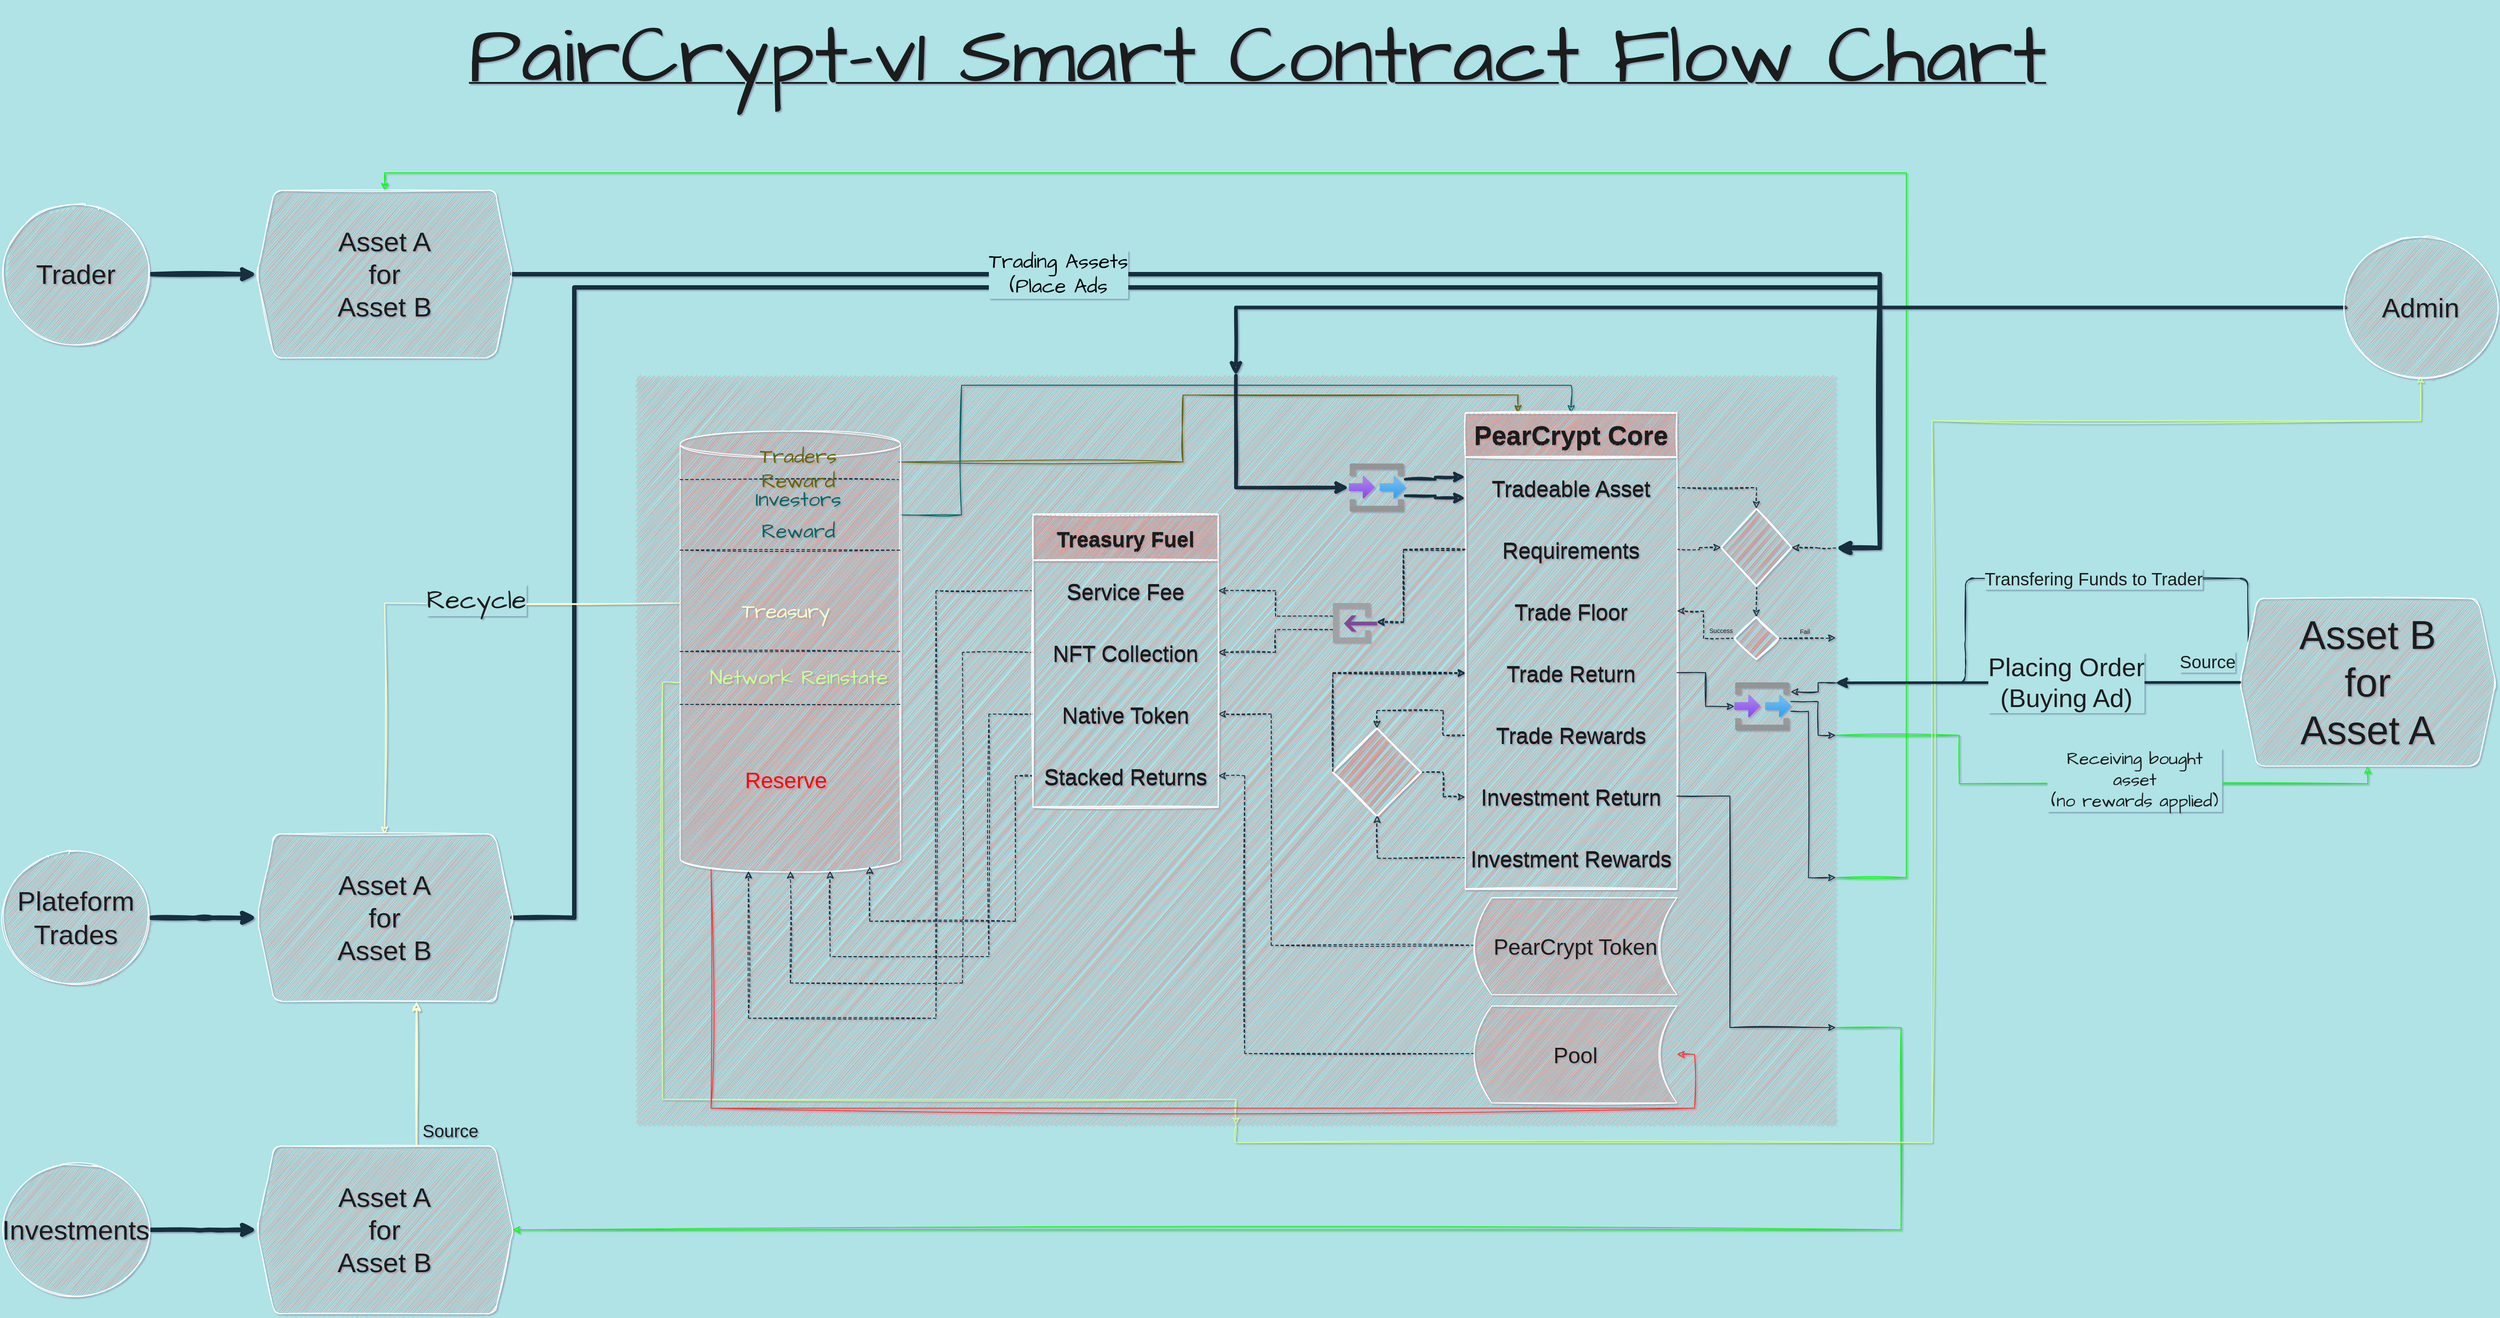 <mxfile version="20.6.0" type="github">
  <diagram id="k7u0d16nxODXAwBA18ap" name="Page-1">
    <mxGraphModel dx="1574" dy="1279" grid="1" gridSize="10" guides="1" tooltips="1" connect="1" arrows="1" fold="1" page="1" pageScale="1" pageWidth="3100" pageHeight="800" background="#B0E3E6" math="0" shadow="1">
      <root>
        <mxCell id="0" />
        <mxCell id="1" parent="0" />
        <mxCell id="Dvytjwll2a7Je-04yW_I-3" value="" style="endArrow=classic;html=1;rounded=1;strokeWidth=1;fontSize=20;exitX=0;exitY=0.25;exitDx=0;exitDy=0;strokeColor=#182E3E;fontColor=#1A1A1A;entryX=1;entryY=0.41;entryDx=0;entryDy=0;entryPerimeter=0;labelBackgroundColor=#B0E3E6;sketch=1;" edge="1" parent="1" source="kZEBZklhy5daoq9FYiR5-37" target="Dvytjwll2a7Je-04yW_I-166">
          <mxGeometry relative="1" as="geometry">
            <mxPoint x="1828" y="549" as="sourcePoint" />
            <mxPoint x="2281" y="889" as="targetPoint" />
            <Array as="points">
              <mxPoint x="2688" y="719" />
              <mxPoint x="2368" y="719" />
              <mxPoint x="2368" y="799" />
              <mxPoint x="2368" y="838" />
            </Array>
          </mxGeometry>
        </mxCell>
        <mxCell id="Dvytjwll2a7Je-04yW_I-4" value="Transfering Funds to Trader" style="edgeLabel;resizable=0;html=1;align=center;verticalAlign=middle;fontSize=20;fontColor=#1A1A1A;rounded=1;labelBackgroundColor=#B0E3E6;sketch=1;" connectable="0" vertex="1" parent="Dvytjwll2a7Je-04yW_I-3">
          <mxGeometry relative="1" as="geometry">
            <mxPoint x="81" as="offset" />
          </mxGeometry>
        </mxCell>
        <mxCell id="Dvytjwll2a7Je-04yW_I-396" style="edgeStyle=orthogonalEdgeStyle;rounded=0;orthogonalLoop=1;jettySize=auto;html=1;exitX=1;exitY=0.48;exitDx=0;exitDy=0;exitPerimeter=0;entryX=0.5;entryY=1;entryDx=0;entryDy=0;strokeColor=#00FF00;fontColor=#1A1A1A;strokeWidth=1;labelBackgroundColor=#B0E3E6;sketch=1;" edge="1" parent="1" source="Dvytjwll2a7Je-04yW_I-166" target="kZEBZklhy5daoq9FYiR5-37">
          <mxGeometry relative="1" as="geometry">
            <Array as="points">
              <mxPoint x="2361" y="897" />
              <mxPoint x="2361" y="952" />
              <mxPoint x="2824" y="952" />
            </Array>
          </mxGeometry>
        </mxCell>
        <mxCell id="Dvytjwll2a7Je-04yW_I-398" style="edgeStyle=orthogonalEdgeStyle;rounded=0;orthogonalLoop=1;jettySize=auto;html=1;exitX=1;exitY=0.87;exitDx=0;exitDy=0;exitPerimeter=0;entryX=1;entryY=0.5;entryDx=0;entryDy=0;strokeColor=#00FF00;fontColor=#1A1A1A;strokeWidth=1;labelBackgroundColor=#B0E3E6;sketch=1;" edge="1" parent="1" source="Dvytjwll2a7Je-04yW_I-166" target="Dvytjwll2a7Je-04yW_I-48">
          <mxGeometry relative="1" as="geometry">
            <Array as="points">
              <mxPoint x="2295" y="1229" />
              <mxPoint x="2295" y="1458" />
            </Array>
          </mxGeometry>
        </mxCell>
        <mxCell id="Dvytjwll2a7Je-04yW_I-400" style="edgeStyle=orthogonalEdgeStyle;rounded=0;orthogonalLoop=1;jettySize=auto;html=1;exitX=1;exitY=0.67;exitDx=0;exitDy=0;exitPerimeter=0;entryX=0.5;entryY=0;entryDx=0;entryDy=0;strokeColor=#00FF00;fontColor=#1A1A1A;strokeWidth=1;labelBackgroundColor=#B0E3E6;sketch=1;" edge="1" parent="1" source="Dvytjwll2a7Je-04yW_I-166" target="kZEBZklhy5daoq9FYiR5-35">
          <mxGeometry relative="1" as="geometry">
            <Array as="points">
              <mxPoint x="2301" y="1058" />
              <mxPoint x="2301" y="259" />
              <mxPoint x="576" y="259" />
            </Array>
          </mxGeometry>
        </mxCell>
        <mxCell id="Dvytjwll2a7Je-04yW_I-410" style="edgeStyle=orthogonalEdgeStyle;rounded=0;hachureGap=4;jiggle=2;orthogonalLoop=1;jettySize=auto;html=1;exitX=0.5;exitY=1;exitDx=0;exitDy=0;exitPerimeter=0;entryX=0.5;entryY=1;entryDx=0;entryDy=0;strokeColor=#CCFF99;fontFamily=Architects Daughter;fontSource=https%3A%2F%2Ffonts.googleapis.com%2Fcss%3Ffamily%3DArchitects%2BDaughter;fontSize=16;fontColor=#1A1A1A;sketch=1;" edge="1" parent="1" source="Dvytjwll2a7Je-04yW_I-166" target="Dvytjwll2a7Je-04yW_I-146">
          <mxGeometry relative="1" as="geometry">
            <Array as="points">
              <mxPoint x="1541" y="1359" />
              <mxPoint x="2330" y="1359" />
              <mxPoint x="2330" y="540" />
              <mxPoint x="2884" y="540" />
            </Array>
          </mxGeometry>
        </mxCell>
        <mxCell id="Dvytjwll2a7Je-04yW_I-166" value="" style="shape=process;whiteSpace=wrap;html=1;backgroundOutline=1;fillColor=#F08E81;points=[[0,0,0,0,0],[0,0.25,0,0,0],[0,0.5,0,0,0],[0,0.75,0,0,0],[0,1,0,0,0],[0.25,0,0,0,0],[0.25,1,0,0,0],[0.5,0,0,0,0],[0.5,1,0,0,0],[0.75,0,0,0,0],[0.75,1,0,0,0],[1,0,0,0,0],[1,0.08,0,0,0],[1,0.17,0,0,0],[1,0.25,0,0,0],[1,0.33,0,0,0],[1,0.41,0,0,0],[1,0.48,0,0,0],[1,0.5,0,0,0],[1,0.54,0,0,0],[1,0.6,0,0,0],[1,0.67,0,0,0],[1,0.73,0,0,0],[1,0.83,0,0,0],[1,0.87,0,0,0],[1,1,0,0,0]];strokeColor=none;fontColor=#1A1A1A;sketch=1;" vertex="1" parent="1">
          <mxGeometry x="861" y="489" width="1360" height="850" as="geometry" />
        </mxCell>
        <mxCell id="Dvytjwll2a7Je-04yW_I-377" style="edgeStyle=orthogonalEdgeStyle;rounded=0;orthogonalLoop=1;jettySize=auto;html=1;exitX=1;exitY=0.5;exitDx=0;exitDy=0;entryX=1;entryY=0.23;entryDx=0;entryDy=0;entryPerimeter=0;fontSize=18;fontColor=#1A1A1A;strokeWidth=5;strokeColor=#182E3E;labelBackgroundColor=#B0E3E6;sketch=1;" edge="1" parent="1" source="kZEBZklhy5daoq9FYiR5-35" target="Dvytjwll2a7Je-04yW_I-166">
          <mxGeometry relative="1" as="geometry">
            <Array as="points">
              <mxPoint x="2271" y="374" />
              <mxPoint x="2271" y="685" />
            </Array>
          </mxGeometry>
        </mxCell>
        <mxCell id="kZEBZklhy5daoq9FYiR5-35" value="&lt;font style=&quot;font-size: 31px;&quot;&gt;Asset A&lt;br&gt;for&lt;br&gt;Asset B&lt;br&gt;&lt;/font&gt;" style="shape=hexagon;perimeter=hexagonPerimeter2;whiteSpace=wrap;html=1;fixedSize=1;fillColor=#F08E81;strokeColor=#FFFFFF;gradientDirection=south;fontColor=#1A1A1A;rounded=1;sketch=1;" parent="1" vertex="1">
          <mxGeometry x="431" y="279" width="290" height="190" as="geometry" />
        </mxCell>
        <mxCell id="kZEBZklhy5daoq9FYiR5-37" value="&lt;font style=&quot;font-size: 45px;&quot;&gt;Asset B&lt;br&gt;for&lt;br&gt;Asset A&lt;/font&gt;" style="shape=hexagon;perimeter=hexagonPerimeter2;whiteSpace=wrap;html=1;fixedSize=1;fillColor=#F08E81;strokeColor=#FFFFFF;gradientDirection=north;fontColor=#1A1A1A;rounded=1;sketch=1;" parent="1" vertex="1">
          <mxGeometry x="2679" y="742" width="290" height="190" as="geometry" />
        </mxCell>
        <mxCell id="kZEBZklhy5daoq9FYiR5-43" value="" style="endArrow=classic;html=1;rounded=1;fontSize=29;entryX=1;entryY=0.41;entryDx=0;entryDy=0;exitX=0;exitY=0.5;exitDx=0;exitDy=0;strokeWidth=3;strokeColor=#182E3E;fontColor=#1A1A1A;entryPerimeter=0;labelBackgroundColor=#B0E3E6;sketch=1;" parent="1" source="kZEBZklhy5daoq9FYiR5-37" target="Dvytjwll2a7Je-04yW_I-166" edge="1">
          <mxGeometry relative="1" as="geometry">
            <mxPoint x="2468" y="1049" as="sourcePoint" />
            <mxPoint x="2251" y="853" as="targetPoint" />
          </mxGeometry>
        </mxCell>
        <mxCell id="kZEBZklhy5daoq9FYiR5-44" value="Placing Order&lt;br&gt;(Buying Ad)" style="edgeLabel;resizable=0;html=1;align=center;verticalAlign=middle;fontSize=29;fontColor=#1A1A1A;rounded=1;labelBackgroundColor=#B0E3E6;sketch=1;" parent="kZEBZklhy5daoq9FYiR5-43" connectable="0" vertex="1">
          <mxGeometry relative="1" as="geometry">
            <mxPoint x="32" as="offset" />
          </mxGeometry>
        </mxCell>
        <mxCell id="kZEBZklhy5daoq9FYiR5-45" value="Source" style="edgeLabel;resizable=0;html=1;align=left;verticalAlign=bottom;fontSize=20;fontColor=#1A1A1A;rounded=1;labelBackgroundColor=#B0E3E6;sketch=1;" parent="kZEBZklhy5daoq9FYiR5-43" connectable="0" vertex="1">
          <mxGeometry x="-1" relative="1" as="geometry">
            <mxPoint x="-70" y="-10" as="offset" />
          </mxGeometry>
        </mxCell>
        <mxCell id="Dvytjwll2a7Je-04yW_I-26" style="edgeStyle=orthogonalEdgeStyle;rounded=1;orthogonalLoop=1;jettySize=auto;html=1;exitX=1;exitY=0.5;exitDx=0;exitDy=0;entryX=0;entryY=0.5;entryDx=0;entryDy=0;strokeColor=#182E3E;strokeWidth=5;fontSize=31;fontColor=#1A1A1A;labelBackgroundColor=#B0E3E6;sketch=1;" edge="1" parent="1" source="Dvytjwll2a7Je-04yW_I-25" target="kZEBZklhy5daoq9FYiR5-35">
          <mxGeometry relative="1" as="geometry" />
        </mxCell>
        <mxCell id="Dvytjwll2a7Je-04yW_I-25" value="Trader" style="ellipse;whiteSpace=wrap;html=1;fontSize=31;fillColor=#F08E81;gradientDirection=radial;strokeColor=#FFFFFF;fontColor=#1A1A1A;rounded=1;sketch=1;" vertex="1" parent="1">
          <mxGeometry x="141" y="296.75" width="170" height="154.5" as="geometry" />
        </mxCell>
        <mxCell id="Dvytjwll2a7Je-04yW_I-380" style="edgeStyle=orthogonalEdgeStyle;rounded=0;orthogonalLoop=1;jettySize=auto;html=1;exitX=1;exitY=0.5;exitDx=0;exitDy=0;entryX=1;entryY=0.23;entryDx=0;entryDy=0;entryPerimeter=0;strokeColor=#182E3E;strokeWidth=5;fontSize=18;fontColor=#1A1A1A;labelBackgroundColor=#B0E3E6;sketch=1;" edge="1" parent="1" source="Dvytjwll2a7Je-04yW_I-27" target="Dvytjwll2a7Je-04yW_I-166">
          <mxGeometry relative="1" as="geometry">
            <Array as="points">
              <mxPoint x="791" y="1104" />
              <mxPoint x="791" y="389" />
              <mxPoint x="2271" y="389" />
              <mxPoint x="2271" y="685" />
            </Array>
          </mxGeometry>
        </mxCell>
        <mxCell id="Dvytjwll2a7Je-04yW_I-27" value="&lt;font style=&quot;font-size: 31px;&quot;&gt;Asset A&lt;br&gt;for&lt;br&gt;Asset B&lt;br&gt;&lt;/font&gt;" style="shape=hexagon;perimeter=hexagonPerimeter2;whiteSpace=wrap;html=1;fixedSize=1;fillColor=#F08E81;strokeColor=#FFFFFF;gradientDirection=south;fontColor=#1A1A1A;rounded=1;sketch=1;" vertex="1" parent="1">
          <mxGeometry x="431" y="1009" width="290" height="190" as="geometry" />
        </mxCell>
        <mxCell id="Dvytjwll2a7Je-04yW_I-32" style="edgeStyle=orthogonalEdgeStyle;rounded=1;orthogonalLoop=1;jettySize=auto;html=1;strokeColor=#182E3E;strokeWidth=5;fontSize=31;fontColor=#1A1A1A;exitX=1;exitY=0.5;exitDx=0;exitDy=0;labelBackgroundColor=#B0E3E6;sketch=1;" edge="1" parent="1" source="Dvytjwll2a7Je-04yW_I-33">
          <mxGeometry relative="1" as="geometry">
            <mxPoint x="311.0" y="1104" as="sourcePoint" />
            <mxPoint x="431" y="1104" as="targetPoint" />
          </mxGeometry>
        </mxCell>
        <mxCell id="Dvytjwll2a7Je-04yW_I-33" value="Plateform Trades" style="ellipse;whiteSpace=wrap;html=1;fontSize=31;fillColor=#F08E81;gradientDirection=radial;strokeColor=#FFFFFF;fontColor=#1A1A1A;rounded=1;sketch=1;" vertex="1" parent="1">
          <mxGeometry x="141" y="1026.75" width="170" height="154.5" as="geometry" />
        </mxCell>
        <mxCell id="Dvytjwll2a7Je-04yW_I-56" style="edgeStyle=orthogonalEdgeStyle;rounded=0;orthogonalLoop=1;jettySize=auto;html=1;exitX=0.625;exitY=0;exitDx=0;exitDy=0;entryX=0.625;entryY=1;entryDx=0;entryDy=0;strokeColor=#FFFFCC;fontColor=#1A1A1A;strokeWidth=2;labelBackgroundColor=#B0E3E6;sketch=1;" edge="1" parent="1" source="Dvytjwll2a7Je-04yW_I-48" target="Dvytjwll2a7Je-04yW_I-27">
          <mxGeometry relative="1" as="geometry" />
        </mxCell>
        <mxCell id="Dvytjwll2a7Je-04yW_I-48" value="&lt;font style=&quot;font-size: 31px;&quot;&gt;Asset A&lt;br&gt;for&lt;br&gt;Asset B&lt;br&gt;&lt;/font&gt;" style="shape=hexagon;perimeter=hexagonPerimeter2;whiteSpace=wrap;html=1;fixedSize=1;fillColor=#F08E81;strokeColor=#FFFFFF;gradientDirection=south;fontColor=#1A1A1A;rounded=1;sketch=1;" vertex="1" parent="1">
          <mxGeometry x="431" y="1363" width="290" height="190" as="geometry" />
        </mxCell>
        <mxCell id="Dvytjwll2a7Je-04yW_I-49" style="edgeStyle=orthogonalEdgeStyle;rounded=1;orthogonalLoop=1;jettySize=auto;html=1;strokeColor=#182E3E;strokeWidth=5;fontSize=31;fontColor=#1A1A1A;exitX=1;exitY=0.5;exitDx=0;exitDy=0;labelBackgroundColor=#B0E3E6;sketch=1;" edge="1" parent="1" source="Dvytjwll2a7Je-04yW_I-50">
          <mxGeometry relative="1" as="geometry">
            <mxPoint x="311.0" y="1458" as="sourcePoint" />
            <mxPoint x="431.0" y="1458" as="targetPoint" />
          </mxGeometry>
        </mxCell>
        <mxCell id="Dvytjwll2a7Je-04yW_I-50" value="Investments" style="ellipse;whiteSpace=wrap;html=1;fontSize=31;fillColor=#F08E81;gradientDirection=radial;strokeColor=#FFFFFF;fontColor=#1A1A1A;rounded=1;sketch=1;" vertex="1" parent="1">
          <mxGeometry x="141" y="1380.75" width="170" height="154.5" as="geometry" />
        </mxCell>
        <mxCell id="Dvytjwll2a7Je-04yW_I-51" value="Source" style="edgeLabel;resizable=0;html=1;align=left;verticalAlign=bottom;labelBackgroundColor=none;fontSize=20;fontColor=#1A1A1A;fillColor=#F08E81;gradientDirection=radial;rounded=1;sketch=1;" connectable="0" vertex="1" parent="1">
          <mxGeometry x="617.25" y="1359" as="geometry" />
        </mxCell>
        <mxCell id="Dvytjwll2a7Je-04yW_I-140" value="&lt;font style=&quot;font-size: 93px;&quot;&gt;PairCrypt-v1 Smart Contract Flow Chart&lt;/font&gt;" style="text;html=1;align=center;verticalAlign=middle;resizable=0;points=[];autosize=1;strokeColor=none;fillColor=none;fontSize=20;fontFamily=Architects Daughter;hachureGap=4;jiggle=2;fontSource=https%3A%2F%2Ffonts.googleapis.com%2Fcss%3Ffamily%3DArchitects%2BDaughter;fontStyle=4;fontColor=#1A1A1A;sketch=1;" vertex="1" parent="1">
          <mxGeometry x="795" y="63" width="1540" height="130" as="geometry" />
        </mxCell>
        <mxCell id="Dvytjwll2a7Je-04yW_I-148" style="edgeStyle=orthogonalEdgeStyle;rounded=0;orthogonalLoop=1;jettySize=auto;html=1;exitX=0;exitY=0.5;exitDx=0;exitDy=0;strokeColor=#182E3E;strokeWidth=4;fontColor=#1A1A1A;entryX=0.5;entryY=0;entryDx=0;entryDy=0;entryPerimeter=0;labelBackgroundColor=#B0E3E6;sketch=1;" edge="1" parent="1" source="Dvytjwll2a7Je-04yW_I-146" target="Dvytjwll2a7Je-04yW_I-166">
          <mxGeometry relative="1" as="geometry">
            <mxPoint x="2641" y="411.75" as="targetPoint" />
          </mxGeometry>
        </mxCell>
        <mxCell id="Dvytjwll2a7Je-04yW_I-146" value="Admin" style="ellipse;whiteSpace=wrap;html=1;fontSize=31;fillColor=#F08E81;gradientDirection=radial;strokeColor=#FFFFFF;fontColor=#1A1A1A;rounded=1;sketch=1;" vertex="1" parent="1">
          <mxGeometry x="2799" y="334.5" width="170" height="154.5" as="geometry" />
        </mxCell>
        <mxCell id="Dvytjwll2a7Je-04yW_I-177" value="PearCrypt Core" style="swimlane;fontStyle=1;childLayout=stackLayout;horizontal=1;startSize=50;horizontalStack=0;resizeParent=1;resizeParentMax=0;resizeLast=0;collapsible=1;marginBottom=0;whiteSpace=wrap;html=1;fontSize=30;fillColor=#F08E81;strokeColor=#FFFFFF;fontColor=#1A1A1A;sketch=1;" vertex="1" parent="1">
          <mxGeometry x="1801.0" y="532" width="240" height="540" as="geometry" />
        </mxCell>
        <mxCell id="Dvytjwll2a7Je-04yW_I-178" value="Tradeable Asset" style="text;strokeColor=none;fillColor=none;align=center;verticalAlign=middle;spacingLeft=4;spacingRight=4;overflow=hidden;points=[[0,0.5],[1,0.5]];portConstraint=eastwest;rotatable=0;whiteSpace=wrap;html=1;fontSize=25;fontColor=#1A1A1A;sketch=1;" vertex="1" parent="Dvytjwll2a7Je-04yW_I-177">
          <mxGeometry y="50" width="240" height="70" as="geometry" />
        </mxCell>
        <mxCell id="Dvytjwll2a7Je-04yW_I-182" value="Requirements" style="text;strokeColor=none;fillColor=none;align=center;verticalAlign=middle;spacingLeft=4;spacingRight=4;overflow=hidden;points=[[0,0.5],[1,0.5]];portConstraint=eastwest;rotatable=0;whiteSpace=wrap;html=1;fontSize=25;fontColor=#1A1A1A;sketch=1;" vertex="1" parent="Dvytjwll2a7Je-04yW_I-177">
          <mxGeometry y="120" width="240" height="70" as="geometry" />
        </mxCell>
        <mxCell id="Dvytjwll2a7Je-04yW_I-184" value="Trade Floor" style="text;strokeColor=none;fillColor=none;align=center;verticalAlign=middle;spacingLeft=4;spacingRight=4;overflow=hidden;points=[[0,0.5],[1,0.5]];portConstraint=eastwest;rotatable=0;whiteSpace=wrap;html=1;fontSize=25;fontColor=#1A1A1A;sketch=1;" vertex="1" parent="Dvytjwll2a7Je-04yW_I-177">
          <mxGeometry y="190" width="240" height="70" as="geometry" />
        </mxCell>
        <mxCell id="Dvytjwll2a7Je-04yW_I-185" value="Trade Return" style="text;strokeColor=none;fillColor=none;align=center;verticalAlign=middle;spacingLeft=4;spacingRight=4;overflow=hidden;points=[[0,0.5],[1,0.5]];portConstraint=eastwest;rotatable=0;whiteSpace=wrap;html=1;fontSize=25;fontColor=#1A1A1A;sketch=1;" vertex="1" parent="Dvytjwll2a7Je-04yW_I-177">
          <mxGeometry y="260" width="240" height="70" as="geometry" />
        </mxCell>
        <mxCell id="Dvytjwll2a7Je-04yW_I-186" value="Trade Rewards" style="text;strokeColor=none;fillColor=none;align=center;verticalAlign=middle;spacingLeft=4;spacingRight=4;overflow=hidden;points=[[0,0.5],[1,0.5]];portConstraint=eastwest;rotatable=0;whiteSpace=wrap;html=1;fontSize=25;fontColor=#1A1A1A;sketch=1;" vertex="1" parent="Dvytjwll2a7Je-04yW_I-177">
          <mxGeometry y="330" width="240" height="70" as="geometry" />
        </mxCell>
        <mxCell id="Dvytjwll2a7Je-04yW_I-187" value="Investment Return" style="text;strokeColor=none;fillColor=none;align=center;verticalAlign=middle;spacingLeft=4;spacingRight=4;overflow=hidden;points=[[0,0.5],[1,0.5]];portConstraint=eastwest;rotatable=0;whiteSpace=wrap;html=1;fontSize=25;fontColor=#1A1A1A;sketch=1;" vertex="1" parent="Dvytjwll2a7Je-04yW_I-177">
          <mxGeometry y="400" width="240" height="70" as="geometry" />
        </mxCell>
        <mxCell id="Dvytjwll2a7Je-04yW_I-188" value="Investment Rewards" style="text;strokeColor=none;fillColor=none;align=center;verticalAlign=middle;spacingLeft=4;spacingRight=4;overflow=hidden;points=[[0,0.5],[1,0.5]];portConstraint=eastwest;rotatable=0;whiteSpace=wrap;html=1;fontSize=25;fontColor=#1A1A1A;sketch=1;" vertex="1" parent="Dvytjwll2a7Je-04yW_I-177">
          <mxGeometry y="470" width="240" height="70" as="geometry" />
        </mxCell>
        <mxCell id="Dvytjwll2a7Je-04yW_I-409" style="edgeStyle=orthogonalEdgeStyle;rounded=0;hachureGap=4;jiggle=2;orthogonalLoop=1;jettySize=auto;html=1;exitX=0;exitY=0.57;exitDx=0;exitDy=0;exitPerimeter=0;entryX=0.5;entryY=1;entryDx=0;entryDy=0;entryPerimeter=0;strokeColor=#CCFF99;fontFamily=Architects Daughter;fontSource=https%3A%2F%2Ffonts.googleapis.com%2Fcss%3Ffamily%3DArchitects%2BDaughter;fontSize=16;fontColor=#1A1A1A;sketch=1;" edge="1" parent="1" source="Dvytjwll2a7Je-04yW_I-78" target="Dvytjwll2a7Je-04yW_I-166">
          <mxGeometry relative="1" as="geometry">
            <Array as="points">
              <mxPoint x="891" y="837" />
              <mxPoint x="891" y="1310" />
              <mxPoint x="1541" y="1310" />
            </Array>
          </mxGeometry>
        </mxCell>
        <mxCell id="Dvytjwll2a7Je-04yW_I-411" style="edgeStyle=orthogonalEdgeStyle;rounded=0;hachureGap=4;jiggle=2;orthogonalLoop=1;jettySize=auto;html=1;exitX=0;exitY=0.39;exitDx=0;exitDy=0;exitPerimeter=0;entryX=0.5;entryY=0;entryDx=0;entryDy=0;strokeColor=#FFFFCC;strokeWidth=1;fontFamily=Architects Daughter;fontSource=https%3A%2F%2Ffonts.googleapis.com%2Fcss%3Ffamily%3DArchitects%2BDaughter;fontSize=16;fontColor=#1A1A1A;sketch=1;" edge="1" parent="1" source="Dvytjwll2a7Je-04yW_I-78" target="Dvytjwll2a7Je-04yW_I-27">
          <mxGeometry relative="1" as="geometry" />
        </mxCell>
        <mxCell id="Dvytjwll2a7Je-04yW_I-425" style="edgeStyle=orthogonalEdgeStyle;rounded=0;hachureGap=4;jiggle=2;orthogonalLoop=1;jettySize=auto;html=1;exitX=0.99;exitY=0.07;exitDx=0;exitDy=0;exitPerimeter=0;entryX=0.25;entryY=0;entryDx=0;entryDy=0;strokeColor=#666600;fontFamily=Architects Daughter;fontSource=https%3A%2F%2Ffonts.googleapis.com%2Fcss%3Ffamily%3DArchitects%2BDaughter;fontSize=16;fontColor=#1A1A1A;sketch=1;" edge="1" parent="1" source="Dvytjwll2a7Je-04yW_I-78" target="Dvytjwll2a7Je-04yW_I-355">
          <mxGeometry relative="1" as="geometry" />
        </mxCell>
        <mxCell id="Dvytjwll2a7Je-04yW_I-426" style="edgeStyle=orthogonalEdgeStyle;rounded=0;hachureGap=4;jiggle=2;orthogonalLoop=1;jettySize=auto;html=1;exitX=1;exitY=0.19;exitDx=0;exitDy=0;exitPerimeter=0;entryX=0.5;entryY=0;entryDx=0;entryDy=0;strokeColor=#006666;fontFamily=Architects Daughter;fontSource=https%3A%2F%2Ffonts.googleapis.com%2Fcss%3Ffamily%3DArchitects%2BDaughter;fontSize=16;fontColor=#1A1A1A;sketch=1;" edge="1" parent="1" source="Dvytjwll2a7Je-04yW_I-78" target="Dvytjwll2a7Je-04yW_I-355">
          <mxGeometry relative="1" as="geometry">
            <Array as="points">
              <mxPoint x="1230" y="647" />
              <mxPoint x="1230" y="500" />
              <mxPoint x="1921" y="500" />
            </Array>
          </mxGeometry>
        </mxCell>
        <mxCell id="Dvytjwll2a7Je-04yW_I-427" style="edgeStyle=orthogonalEdgeStyle;rounded=0;hachureGap=4;jiggle=2;orthogonalLoop=1;jettySize=auto;html=1;exitX=0.14;exitY=0.99;exitDx=0;exitDy=0;exitPerimeter=0;entryX=1;entryY=0.5;entryDx=0;entryDy=0;strokeColor=#FF3333;fontFamily=Architects Daughter;fontSource=https%3A%2F%2Ffonts.googleapis.com%2Fcss%3Ffamily%3DArchitects%2BDaughter;fontSize=16;fontColor=#1A1A1A;fillColor=#e51400;sketch=1;" edge="1" parent="1" source="Dvytjwll2a7Je-04yW_I-78" target="Dvytjwll2a7Je-04yW_I-266">
          <mxGeometry relative="1" as="geometry">
            <Array as="points">
              <mxPoint x="946" y="1320" />
              <mxPoint x="2061" y="1320" />
              <mxPoint x="2061" y="1259" />
            </Array>
          </mxGeometry>
        </mxCell>
        <mxCell id="Dvytjwll2a7Je-04yW_I-78" value="" style="shape=cylinder3;whiteSpace=wrap;html=1;boundedLbl=1;backgroundOutline=1;size=15;strokeColor=#FFFFFF;fontSize=6;fontColor=#1A1A1A;fillColor=#F08E81;points=[[0,0.03,0,0,0],[0,0.11,0,0,0],[0,0.27,0,0,0],[0,0.39,0,0,0],[0,0.5,0,0,0],[0,0.57,0,0,0],[0,0.62,0,0,0],[0,0.74,0,0,0],[0,0.86,0,0,0],[0,0.97,0,0,0],[0.14,0.01,0,0,0],[0.14,0.99,0,0,0],[0.31,1,0,0,0],[0.5,0,0,0,0],[0.5,1,0,0,0],[0.68,1,0,0,0],[0.86,0.01,0,0,0],[0.86,0.99,0,0,0],[0.99,0.07,0,0,0],[0.99,0.11,0,0,0],[1,0.03,0,0,0],[1,0.19,0,0,0],[1,0.27,0,0,0],[1,0.39,0,0,0],[1,0.5,0,0,0],[1,0.62,0,0,0],[1,0.74,0,0,0],[1,0.86,0,0,0],[1,0.97,0,0,0]];sketch=1;" vertex="1" parent="1">
          <mxGeometry x="911" y="552" width="250" height="500" as="geometry" />
        </mxCell>
        <mxCell id="Dvytjwll2a7Je-04yW_I-135" value="" style="endArrow=none;html=1;rounded=0;entryX=1;entryY=0.27;entryDx=0;entryDy=0;entryPerimeter=0;exitX=0;exitY=0.27;exitDx=0;exitDy=0;exitPerimeter=0;strokeColor=#182E3E;dashed=1;fontColor=#1A1A1A;labelBackgroundColor=#B0E3E6;sketch=1;" edge="1" parent="1" source="Dvytjwll2a7Je-04yW_I-78" target="Dvytjwll2a7Je-04yW_I-78">
          <mxGeometry width="50" height="50" relative="1" as="geometry">
            <mxPoint x="1206" y="724" as="sourcePoint" />
            <mxPoint x="1256" y="674" as="targetPoint" />
          </mxGeometry>
        </mxCell>
        <mxCell id="Dvytjwll2a7Je-04yW_I-136" value="" style="endArrow=none;html=1;rounded=0;entryX=1;entryY=0.62;entryDx=0;entryDy=0;entryPerimeter=0;exitX=0;exitY=0.62;exitDx=0;exitDy=0;exitPerimeter=0;strokeColor=#182E3E;dashed=1;fontColor=#1A1A1A;labelBackgroundColor=#B0E3E6;sketch=1;" edge="1" parent="1" source="Dvytjwll2a7Je-04yW_I-78" target="Dvytjwll2a7Je-04yW_I-78">
          <mxGeometry width="50" height="50" relative="1" as="geometry">
            <mxPoint x="1216" y="754" as="sourcePoint" />
            <mxPoint x="1266" y="704" as="targetPoint" />
          </mxGeometry>
        </mxCell>
        <mxCell id="Dvytjwll2a7Je-04yW_I-137" value="" style="endArrow=none;html=1;rounded=0;exitX=0;exitY=0.11;exitDx=0;exitDy=0;exitPerimeter=0;strokeColor=#182E3E;dashed=1;entryX=0.99;entryY=0.11;entryDx=0;entryDy=0;entryPerimeter=0;fontColor=#1A1A1A;labelBackgroundColor=#B0E3E6;sketch=1;" edge="1" parent="1" source="Dvytjwll2a7Je-04yW_I-78" target="Dvytjwll2a7Je-04yW_I-78">
          <mxGeometry width="50" height="50" relative="1" as="geometry">
            <mxPoint x="1206" y="694" as="sourcePoint" />
            <mxPoint x="1161" y="629" as="targetPoint" />
          </mxGeometry>
        </mxCell>
        <mxCell id="Dvytjwll2a7Je-04yW_I-216" value="&lt;b&gt;&lt;font style=&quot;font-size: 24px;&quot;&gt;Treasury Fuel&lt;/font&gt;&lt;/b&gt;" style="swimlane;fontStyle=0;childLayout=stackLayout;horizontal=1;startSize=52;horizontalStack=0;resizeParent=1;resizeParentMax=0;resizeLast=0;collapsible=1;marginBottom=0;whiteSpace=wrap;html=1;strokeColor=#FFFFFF;fontFamily=Helvetica;fontSize=30;fontColor=#1A1A1A;fillColor=#F08E81;sketch=1;" vertex="1" parent="1">
          <mxGeometry x="1311" y="647" width="210" height="332" as="geometry" />
        </mxCell>
        <mxCell id="Dvytjwll2a7Je-04yW_I-183" value="Service Fee" style="text;strokeColor=none;fillColor=none;align=center;verticalAlign=middle;spacingLeft=4;spacingRight=4;overflow=hidden;points=[[0,0.5],[1,0.5]];portConstraint=eastwest;rotatable=0;whiteSpace=wrap;html=1;fontSize=25;fontColor=#1A1A1A;sketch=1;" vertex="1" parent="Dvytjwll2a7Je-04yW_I-216">
          <mxGeometry y="52" width="210" height="70" as="geometry" />
        </mxCell>
        <mxCell id="Dvytjwll2a7Je-04yW_I-189" value="NFT Collection" style="text;strokeColor=none;fillColor=none;align=center;verticalAlign=middle;spacingLeft=4;spacingRight=4;overflow=hidden;points=[[0,0.5],[1,0.5]];portConstraint=eastwest;rotatable=0;whiteSpace=wrap;html=1;fontSize=25;fontColor=#1A1A1A;sketch=1;" vertex="1" parent="Dvytjwll2a7Je-04yW_I-216">
          <mxGeometry y="122" width="210" height="70" as="geometry" />
        </mxCell>
        <mxCell id="Dvytjwll2a7Je-04yW_I-195" value="Native Token" style="text;strokeColor=none;fillColor=none;align=center;verticalAlign=middle;spacingLeft=4;spacingRight=4;overflow=hidden;points=[[0,0.5],[1,0.5]];portConstraint=eastwest;rotatable=0;whiteSpace=wrap;html=1;fontSize=25;fontColor=#1A1A1A;sketch=1;" vertex="1" parent="Dvytjwll2a7Je-04yW_I-216">
          <mxGeometry y="192" width="210" height="70" as="geometry" />
        </mxCell>
        <mxCell id="Dvytjwll2a7Je-04yW_I-194" value="Stacked Returns" style="text;strokeColor=none;fillColor=none;align=center;verticalAlign=middle;spacingLeft=4;spacingRight=4;overflow=hidden;points=[[0,0.5],[1,0.5]];portConstraint=eastwest;rotatable=0;whiteSpace=wrap;html=1;fontSize=25;fontColor=#1A1A1A;sketch=1;" vertex="1" parent="Dvytjwll2a7Je-04yW_I-216">
          <mxGeometry y="262" width="210" height="70" as="geometry" />
        </mxCell>
        <mxCell id="Dvytjwll2a7Je-04yW_I-237" value="&lt;font color=&quot;#ff0000&quot;&gt;Reserve&lt;/font&gt;" style="text;html=1;strokeColor=none;fillColor=none;align=center;verticalAlign=middle;whiteSpace=wrap;rounded=0;fontSize=25;fontColor=#1A1A1A;sketch=1;" vertex="1" parent="1">
          <mxGeometry x="1001" y="932" width="60" height="30" as="geometry" />
        </mxCell>
        <mxCell id="Dvytjwll2a7Je-04yW_I-238" value="" style="endArrow=none;html=1;rounded=0;fontSize=25;fontColor=#1A1A1A;entryX=1;entryY=0.5;entryDx=0;entryDy=0;entryPerimeter=0;exitX=0;exitY=0.5;exitDx=0;exitDy=0;exitPerimeter=0;dashed=1;strokeColor=#182E3E;labelBackgroundColor=#B0E3E6;sketch=1;" edge="1" parent="1" source="Dvytjwll2a7Je-04yW_I-78" target="Dvytjwll2a7Je-04yW_I-78">
          <mxGeometry width="50" height="50" relative="1" as="geometry">
            <mxPoint x="971" y="909" as="sourcePoint" />
            <mxPoint x="1021" y="859" as="targetPoint" />
          </mxGeometry>
        </mxCell>
        <mxCell id="Dvytjwll2a7Je-04yW_I-243" style="edgeStyle=orthogonalEdgeStyle;rounded=0;orthogonalLoop=1;jettySize=auto;html=1;exitX=0;exitY=0.5;exitDx=0;exitDy=0;entryX=0.86;entryY=0.99;entryDx=0;entryDy=0;entryPerimeter=0;dashed=1;fontSize=25;fontColor=#1A1A1A;strokeColor=#182E3E;labelBackgroundColor=#B0E3E6;sketch=1;" edge="1" parent="1">
          <mxGeometry relative="1" as="geometry">
            <mxPoint x="1311" y="943" as="sourcePoint" />
            <mxPoint x="1126" y="1046.0" as="targetPoint" />
            <Array as="points">
              <mxPoint x="1291" y="943" />
              <mxPoint x="1291" y="1108" />
              <mxPoint x="1126" y="1108" />
            </Array>
          </mxGeometry>
        </mxCell>
        <mxCell id="Dvytjwll2a7Je-04yW_I-244" style="edgeStyle=orthogonalEdgeStyle;rounded=0;orthogonalLoop=1;jettySize=auto;html=1;exitX=0;exitY=0.5;exitDx=0;exitDy=0;entryX=0.68;entryY=1;entryDx=0;entryDy=0;entryPerimeter=0;dashed=1;fontSize=25;fontColor=#1A1A1A;strokeColor=#182E3E;labelBackgroundColor=#B0E3E6;sketch=1;" edge="1" parent="1">
          <mxGeometry relative="1" as="geometry">
            <mxPoint x="1311" y="873" as="sourcePoint" />
            <mxPoint x="1081" y="1051.0" as="targetPoint" />
            <Array as="points">
              <mxPoint x="1261" y="873" />
              <mxPoint x="1261" y="1148" />
              <mxPoint x="1081" y="1148" />
            </Array>
          </mxGeometry>
        </mxCell>
        <mxCell id="Dvytjwll2a7Je-04yW_I-245" style="edgeStyle=orthogonalEdgeStyle;rounded=0;orthogonalLoop=1;jettySize=auto;html=1;exitX=0;exitY=0.5;exitDx=0;exitDy=0;entryX=0.5;entryY=1;entryDx=0;entryDy=0;entryPerimeter=0;dashed=1;fontSize=25;fontColor=#1A1A1A;strokeColor=#182E3E;labelBackgroundColor=#B0E3E6;sketch=1;" edge="1" parent="1">
          <mxGeometry relative="1" as="geometry">
            <mxPoint x="1311" y="803" as="sourcePoint" />
            <mxPoint x="1036" y="1051.0" as="targetPoint" />
            <Array as="points">
              <mxPoint x="1231" y="803" />
              <mxPoint x="1231" y="1178" />
              <mxPoint x="1036" y="1178" />
            </Array>
          </mxGeometry>
        </mxCell>
        <mxCell id="Dvytjwll2a7Je-04yW_I-246" style="edgeStyle=orthogonalEdgeStyle;rounded=0;orthogonalLoop=1;jettySize=auto;html=1;exitX=0;exitY=0.5;exitDx=0;exitDy=0;entryX=0.31;entryY=1;entryDx=0;entryDy=0;entryPerimeter=0;dashed=1;fontSize=25;fontColor=#1A1A1A;strokeColor=#182E3E;labelBackgroundColor=#B0E3E6;sketch=1;" edge="1" parent="1">
          <mxGeometry relative="1" as="geometry">
            <mxPoint x="1311" y="733" as="sourcePoint" />
            <mxPoint x="988.5" y="1051.0" as="targetPoint" />
            <Array as="points">
              <mxPoint x="1201" y="733" />
              <mxPoint x="1201" y="1218" />
              <mxPoint x="988" y="1218" />
            </Array>
          </mxGeometry>
        </mxCell>
        <mxCell id="Dvytjwll2a7Je-04yW_I-375" style="edgeStyle=orthogonalEdgeStyle;rounded=0;orthogonalLoop=1;jettySize=auto;html=1;exitX=1;exitY=0.33;exitDx=0;exitDy=0;exitPerimeter=0;entryX=1;entryY=0.5;entryDx=0;entryDy=0;dashed=1;fontSize=18;fontColor=#1A1A1A;strokeColor=#182E3E;labelBackgroundColor=#B0E3E6;sketch=1;" edge="1" parent="1" source="Dvytjwll2a7Je-04yW_I-257" target="Dvytjwll2a7Je-04yW_I-349">
          <mxGeometry relative="1" as="geometry" />
        </mxCell>
        <mxCell id="Dvytjwll2a7Je-04yW_I-376" style="edgeStyle=orthogonalEdgeStyle;rounded=0;orthogonalLoop=1;jettySize=auto;html=1;exitX=1;exitY=0.67;exitDx=0;exitDy=0;exitPerimeter=0;entryX=1;entryY=0.5;entryDx=0;entryDy=0;dashed=1;fontSize=18;fontColor=#1A1A1A;strokeColor=#182E3E;labelBackgroundColor=#B0E3E6;sketch=1;" edge="1" parent="1" source="Dvytjwll2a7Je-04yW_I-257" target="Dvytjwll2a7Je-04yW_I-350">
          <mxGeometry relative="1" as="geometry" />
        </mxCell>
        <mxCell id="Dvytjwll2a7Je-04yW_I-257" value="" style="aspect=fixed;html=1;points=[[0,0.5,0,0,0],[1,0.33,0,0,0],[1,0.67,0,0,0]];align=center;image;fontSize=12;image=img/lib/mscae/Input.svg;fontColor=#1A1A1A;flipH=1;fillColor=#F08E81;strokeColor=#FFFFFF;labelBackgroundColor=#B0E3E6;sketch=1;" vertex="1" parent="1">
          <mxGeometry x="1651" y="747" width="50" height="45" as="geometry" />
        </mxCell>
        <mxCell id="Dvytjwll2a7Je-04yW_I-259" style="edgeStyle=orthogonalEdgeStyle;rounded=0;orthogonalLoop=1;jettySize=auto;html=1;exitX=0;exitY=0.5;exitDx=0;exitDy=0;dashed=1;fontSize=25;fontColor=#1A1A1A;strokeColor=#182E3E;labelBackgroundColor=#B0E3E6;sketch=1;" edge="1" parent="1" source="Dvytjwll2a7Je-04yW_I-182" target="Dvytjwll2a7Je-04yW_I-257">
          <mxGeometry relative="1" as="geometry">
            <Array as="points">
              <mxPoint x="1731" y="687" />
              <mxPoint x="1731" y="769" />
            </Array>
          </mxGeometry>
        </mxCell>
        <mxCell id="Dvytjwll2a7Je-04yW_I-268" style="edgeStyle=orthogonalEdgeStyle;rounded=0;orthogonalLoop=1;jettySize=auto;html=1;exitX=0;exitY=0.5;exitDx=0;exitDy=0;entryX=1;entryY=0.5;entryDx=0;entryDy=0;dashed=1;fontSize=25;fontColor=#1A1A1A;strokeColor=#182E3E;labelBackgroundColor=#B0E3E6;sketch=1;" edge="1" parent="1">
          <mxGeometry relative="1" as="geometry">
            <mxPoint x="1811.0" y="1258" as="sourcePoint" />
            <mxPoint x="1521" y="943" as="targetPoint" />
            <Array as="points">
              <mxPoint x="1551" y="1258" />
              <mxPoint x="1551" y="943" />
            </Array>
          </mxGeometry>
        </mxCell>
        <mxCell id="Dvytjwll2a7Je-04yW_I-266" value="Pool" style="shape=dataStorage;whiteSpace=wrap;html=1;fixedSize=1;fontSize=25;fontColor=#1A1A1A;fillColor=#F08E81;strokeColor=#FFFFFF;sketch=1;" vertex="1" parent="1">
          <mxGeometry x="1811.0" y="1204" width="230" height="110" as="geometry" />
        </mxCell>
        <mxCell id="Dvytjwll2a7Je-04yW_I-269" style="edgeStyle=orthogonalEdgeStyle;rounded=0;orthogonalLoop=1;jettySize=auto;html=1;exitX=0;exitY=0.5;exitDx=0;exitDy=0;entryX=1;entryY=0.5;entryDx=0;entryDy=0;dashed=1;fontSize=25;fontColor=#1A1A1A;strokeColor=#182E3E;labelBackgroundColor=#B0E3E6;sketch=1;" edge="1" parent="1">
          <mxGeometry relative="1" as="geometry">
            <mxPoint x="1811.0" y="1135.25" as="sourcePoint" />
            <mxPoint x="1521" y="873" as="targetPoint" />
            <Array as="points">
              <mxPoint x="1581" y="1135" />
              <mxPoint x="1581" y="873" />
            </Array>
          </mxGeometry>
        </mxCell>
        <mxCell id="Dvytjwll2a7Je-04yW_I-267" value="PearCrypt Token" style="shape=dataStorage;whiteSpace=wrap;html=1;fixedSize=1;fontSize=25;fontColor=#1A1A1A;fillColor=#F08E81;strokeColor=#FFFFFF;sketch=1;" vertex="1" parent="1">
          <mxGeometry x="1811.0" y="1081.25" width="230" height="110" as="geometry" />
        </mxCell>
        <mxCell id="Dvytjwll2a7Je-04yW_I-284" style="edgeStyle=orthogonalEdgeStyle;rounded=0;orthogonalLoop=1;jettySize=auto;html=1;exitX=0;exitY=0.5;exitDx=0;exitDy=0;exitPerimeter=0;dashed=1;fontSize=25;fontColor=#1A1A1A;strokeColor=#182E3E;labelBackgroundColor=#B0E3E6;sketch=1;" edge="1" parent="1" source="Dvytjwll2a7Je-04yW_I-281" target="Dvytjwll2a7Je-04yW_I-185">
          <mxGeometry relative="1" as="geometry">
            <Array as="points">
              <mxPoint x="1651" y="827" />
            </Array>
          </mxGeometry>
        </mxCell>
        <mxCell id="Dvytjwll2a7Je-04yW_I-285" style="edgeStyle=orthogonalEdgeStyle;rounded=0;orthogonalLoop=1;jettySize=auto;html=1;exitX=1;exitY=0.5;exitDx=0;exitDy=0;exitPerimeter=0;entryX=0;entryY=0.5;entryDx=0;entryDy=0;dashed=1;fontSize=25;fontColor=#1A1A1A;strokeColor=#182E3E;labelBackgroundColor=#B0E3E6;sketch=1;" edge="1" parent="1" source="Dvytjwll2a7Je-04yW_I-281" target="Dvytjwll2a7Je-04yW_I-187">
          <mxGeometry relative="1" as="geometry" />
        </mxCell>
        <mxCell id="Dvytjwll2a7Je-04yW_I-281" value="" style="strokeWidth=2;html=1;shape=mxgraph.flowchart.decision;whiteSpace=wrap;fontSize=25;fontColor=#1A1A1A;fillColor=#F08E81;strokeColor=#FFFFFF;sketch=1;" vertex="1" parent="1">
          <mxGeometry x="1651" y="889" width="100" height="100" as="geometry" />
        </mxCell>
        <mxCell id="Dvytjwll2a7Je-04yW_I-282" style="edgeStyle=orthogonalEdgeStyle;rounded=0;orthogonalLoop=1;jettySize=auto;html=1;exitX=0;exitY=0.5;exitDx=0;exitDy=0;entryX=0.5;entryY=1;entryDx=0;entryDy=0;entryPerimeter=0;dashed=1;fontSize=25;fontColor=#1A1A1A;strokeColor=#182E3E;labelBackgroundColor=#B0E3E6;sketch=1;" edge="1" parent="1">
          <mxGeometry relative="1" as="geometry">
            <mxPoint x="1801.0" y="1036" as="sourcePoint" />
            <mxPoint x="1701" y="988" as="targetPoint" />
          </mxGeometry>
        </mxCell>
        <mxCell id="Dvytjwll2a7Je-04yW_I-283" style="edgeStyle=orthogonalEdgeStyle;rounded=0;orthogonalLoop=1;jettySize=auto;html=1;exitX=0;exitY=0.5;exitDx=0;exitDy=0;entryX=0.5;entryY=0;entryDx=0;entryDy=0;entryPerimeter=0;dashed=1;fontSize=25;fontColor=#1A1A1A;strokeColor=#182E3E;labelBackgroundColor=#B0E3E6;sketch=1;" edge="1" parent="1" source="Dvytjwll2a7Je-04yW_I-186" target="Dvytjwll2a7Je-04yW_I-281">
          <mxGeometry relative="1" as="geometry" />
        </mxCell>
        <mxCell id="Dvytjwll2a7Je-04yW_I-345" style="edgeStyle=orthogonalEdgeStyle;rounded=0;orthogonalLoop=1;jettySize=auto;html=1;exitX=0.5;exitY=1;exitDx=0;exitDy=0;exitPerimeter=0;entryX=0.5;entryY=0;entryDx=0;entryDy=0;entryPerimeter=0;dashed=1;fontSize=18;fontColor=#1A1A1A;strokeColor=#182E3E;labelBackgroundColor=#B0E3E6;sketch=1;" edge="1" parent="1" source="Dvytjwll2a7Je-04yW_I-286" target="Dvytjwll2a7Je-04yW_I-344">
          <mxGeometry relative="1" as="geometry">
            <mxPoint x="2131" y="758" as="targetPoint" />
          </mxGeometry>
        </mxCell>
        <mxCell id="Dvytjwll2a7Je-04yW_I-286" value="" style="strokeWidth=2;html=1;shape=mxgraph.flowchart.decision;whiteSpace=wrap;fontSize=25;fontColor=#1A1A1A;fillColor=#F08E81;strokeColor=#FFFFFF;sketch=1;" vertex="1" parent="1">
          <mxGeometry x="2091" y="640" width="80" height="88" as="geometry" />
        </mxCell>
        <mxCell id="Dvytjwll2a7Je-04yW_I-287" style="edgeStyle=orthogonalEdgeStyle;rounded=0;orthogonalLoop=1;jettySize=auto;html=1;exitX=1;exitY=0.5;exitDx=0;exitDy=0;entryX=0.5;entryY=0;entryDx=0;entryDy=0;entryPerimeter=0;dashed=1;fontSize=25;fontColor=#1A1A1A;strokeColor=#182E3E;labelBackgroundColor=#B0E3E6;sketch=1;" edge="1" parent="1" target="Dvytjwll2a7Je-04yW_I-286">
          <mxGeometry relative="1" as="geometry">
            <mxPoint x="2041.0" y="616" as="sourcePoint" />
            <Array as="points">
              <mxPoint x="2131" y="616" />
            </Array>
          </mxGeometry>
        </mxCell>
        <mxCell id="Dvytjwll2a7Je-04yW_I-288" style="edgeStyle=orthogonalEdgeStyle;rounded=0;orthogonalLoop=1;jettySize=auto;html=1;exitX=1;exitY=0.5;exitDx=0;exitDy=0;entryX=0;entryY=0.5;entryDx=0;entryDy=0;entryPerimeter=0;dashed=1;fontSize=25;fontColor=#1A1A1A;strokeColor=#182E3E;labelBackgroundColor=#B0E3E6;sketch=1;" edge="1" parent="1" target="Dvytjwll2a7Je-04yW_I-286">
          <mxGeometry relative="1" as="geometry">
            <mxPoint x="2041.0" y="686" as="sourcePoint" />
          </mxGeometry>
        </mxCell>
        <mxCell id="Dvytjwll2a7Je-04yW_I-346" style="edgeStyle=orthogonalEdgeStyle;rounded=0;orthogonalLoop=1;jettySize=auto;html=1;exitX=0;exitY=0.5;exitDx=0;exitDy=0;exitPerimeter=0;entryX=1;entryY=0.5;entryDx=0;entryDy=0;dashed=1;fontSize=18;fontColor=#1A1A1A;strokeColor=#182E3E;labelBackgroundColor=#B0E3E6;sketch=1;" edge="1" parent="1" source="Dvytjwll2a7Je-04yW_I-344">
          <mxGeometry relative="1" as="geometry">
            <mxPoint x="2106" y="782" as="sourcePoint" />
            <mxPoint x="2041.0" y="756.0" as="targetPoint" />
            <Array as="points">
              <mxPoint x="2071" y="787" />
              <mxPoint x="2071" y="756" />
            </Array>
          </mxGeometry>
        </mxCell>
        <mxCell id="Dvytjwll2a7Je-04yW_I-369" style="edgeStyle=orthogonalEdgeStyle;rounded=0;orthogonalLoop=1;jettySize=auto;html=1;exitX=1;exitY=0.5;exitDx=0;exitDy=0;exitPerimeter=0;entryX=1;entryY=0.35;entryDx=0;entryDy=0;entryPerimeter=0;dashed=1;fontSize=18;fontColor=#1A1A1A;strokeColor=#182E3E;labelBackgroundColor=#B0E3E6;sketch=1;" edge="1" parent="1" source="Dvytjwll2a7Je-04yW_I-344" target="Dvytjwll2a7Je-04yW_I-166">
          <mxGeometry relative="1" as="geometry">
            <Array as="points">
              <mxPoint x="2211" y="787" />
            </Array>
          </mxGeometry>
        </mxCell>
        <mxCell id="Dvytjwll2a7Je-04yW_I-344" value="" style="strokeWidth=2;html=1;shape=mxgraph.flowchart.decision;whiteSpace=wrap;fontSize=18;fontColor=#1A1A1A;fillColor=#F08E81;strokeColor=#FFFFFF;sketch=1;" vertex="1" parent="1">
          <mxGeometry x="2106" y="763" width="50" height="48" as="geometry" />
        </mxCell>
        <mxCell id="Dvytjwll2a7Je-04yW_I-348" value="&lt;b&gt;&lt;font style=&quot;font-size: 24px;&quot;&gt;Treasury Fuel&lt;/font&gt;&lt;/b&gt;" style="swimlane;fontStyle=0;childLayout=stackLayout;horizontal=1;startSize=52;horizontalStack=0;resizeParent=1;resizeParentMax=0;resizeLast=0;collapsible=1;marginBottom=0;whiteSpace=wrap;html=1;strokeColor=#FFFFFF;fontFamily=Helvetica;fontSize=30;fontColor=#1A1A1A;fillColor=#F08E81;sketch=1;" vertex="1" parent="1">
          <mxGeometry x="1311" y="646" width="210" height="332" as="geometry" />
        </mxCell>
        <mxCell id="Dvytjwll2a7Je-04yW_I-349" value="Service Fee" style="text;strokeColor=none;fillColor=none;align=center;verticalAlign=middle;spacingLeft=4;spacingRight=4;overflow=hidden;points=[[0,0.5],[1,0.5]];portConstraint=eastwest;rotatable=0;whiteSpace=wrap;html=1;fontSize=25;fontColor=#1A1A1A;sketch=1;" vertex="1" parent="Dvytjwll2a7Je-04yW_I-348">
          <mxGeometry y="52" width="210" height="70" as="geometry" />
        </mxCell>
        <mxCell id="Dvytjwll2a7Je-04yW_I-350" value="NFT Collection" style="text;strokeColor=none;fillColor=none;align=center;verticalAlign=middle;spacingLeft=4;spacingRight=4;overflow=hidden;points=[[0,0.5],[1,0.5]];portConstraint=eastwest;rotatable=0;whiteSpace=wrap;html=1;fontSize=25;fontColor=#1A1A1A;sketch=1;" vertex="1" parent="Dvytjwll2a7Je-04yW_I-348">
          <mxGeometry y="122" width="210" height="70" as="geometry" />
        </mxCell>
        <mxCell id="Dvytjwll2a7Je-04yW_I-351" value="Native Token" style="text;strokeColor=none;fillColor=none;align=center;verticalAlign=middle;spacingLeft=4;spacingRight=4;overflow=hidden;points=[[0,0.5],[1,0.5]];portConstraint=eastwest;rotatable=0;whiteSpace=wrap;html=1;fontSize=25;fontColor=#1A1A1A;sketch=1;" vertex="1" parent="Dvytjwll2a7Je-04yW_I-348">
          <mxGeometry y="192" width="210" height="70" as="geometry" />
        </mxCell>
        <mxCell id="Dvytjwll2a7Je-04yW_I-352" value="Stacked Returns" style="text;strokeColor=none;fillColor=none;align=center;verticalAlign=middle;spacingLeft=4;spacingRight=4;overflow=hidden;points=[[0,0.5],[1,0.5]];portConstraint=eastwest;rotatable=0;whiteSpace=wrap;html=1;fontSize=25;fontColor=#1A1A1A;sketch=1;" vertex="1" parent="Dvytjwll2a7Je-04yW_I-348">
          <mxGeometry y="262" width="210" height="70" as="geometry" />
        </mxCell>
        <mxCell id="Dvytjwll2a7Je-04yW_I-355" value="PearCrypt Core" style="swimlane;fontStyle=1;childLayout=stackLayout;horizontal=1;startSize=50;horizontalStack=0;resizeParent=1;resizeParentMax=0;resizeLast=0;collapsible=1;marginBottom=0;whiteSpace=wrap;html=1;fontSize=30;fillColor=#F08E81;strokeColor=#FFFFFF;fontColor=#1A1A1A;sketch=1;" vertex="1" parent="1">
          <mxGeometry x="1801.0" y="531" width="240" height="540" as="geometry" />
        </mxCell>
        <mxCell id="Dvytjwll2a7Je-04yW_I-356" value="Tradeable Asset" style="text;strokeColor=none;fillColor=none;align=center;verticalAlign=middle;spacingLeft=4;spacingRight=4;overflow=hidden;points=[[0,0.33,0,0,0],[0,0.67,0,0,0],[1,0.5,0,0,0]];portConstraint=eastwest;rotatable=0;whiteSpace=wrap;html=1;fontSize=25;fontColor=#1A1A1A;sketch=1;" vertex="1" parent="Dvytjwll2a7Je-04yW_I-355">
          <mxGeometry y="50" width="240" height="70" as="geometry" />
        </mxCell>
        <mxCell id="Dvytjwll2a7Je-04yW_I-357" value="Requirements" style="text;strokeColor=none;fillColor=none;align=center;verticalAlign=middle;spacingLeft=4;spacingRight=4;overflow=hidden;points=[[0,0.5],[1,0.5]];portConstraint=eastwest;rotatable=0;whiteSpace=wrap;html=1;fontSize=25;fontColor=#1A1A1A;sketch=1;" vertex="1" parent="Dvytjwll2a7Je-04yW_I-355">
          <mxGeometry y="120" width="240" height="70" as="geometry" />
        </mxCell>
        <mxCell id="Dvytjwll2a7Je-04yW_I-358" value="Trade Floor" style="text;strokeColor=none;fillColor=none;align=center;verticalAlign=middle;spacingLeft=4;spacingRight=4;overflow=hidden;points=[[0,0.5],[1,0.5]];portConstraint=eastwest;rotatable=0;whiteSpace=wrap;html=1;fontSize=25;fontColor=#1A1A1A;sketch=1;" vertex="1" parent="Dvytjwll2a7Je-04yW_I-355">
          <mxGeometry y="190" width="240" height="70" as="geometry" />
        </mxCell>
        <mxCell id="Dvytjwll2a7Je-04yW_I-359" value="Trade Return" style="text;strokeColor=none;fillColor=none;align=center;verticalAlign=middle;spacingLeft=4;spacingRight=4;overflow=hidden;points=[[0,0.5],[1,0.5]];portConstraint=eastwest;rotatable=0;whiteSpace=wrap;html=1;fontSize=25;fontColor=#1A1A1A;sketch=1;" vertex="1" parent="Dvytjwll2a7Je-04yW_I-355">
          <mxGeometry y="260" width="240" height="70" as="geometry" />
        </mxCell>
        <mxCell id="Dvytjwll2a7Je-04yW_I-360" value="Trade Rewards" style="text;strokeColor=none;fillColor=none;align=center;verticalAlign=middle;spacingLeft=4;spacingRight=4;overflow=hidden;points=[[0,0.5],[1,0.5]];portConstraint=eastwest;rotatable=0;whiteSpace=wrap;html=1;fontSize=25;fontColor=#1A1A1A;sketch=1;" vertex="1" parent="Dvytjwll2a7Je-04yW_I-355">
          <mxGeometry y="330" width="240" height="70" as="geometry" />
        </mxCell>
        <mxCell id="Dvytjwll2a7Je-04yW_I-361" value="Investment Return" style="text;strokeColor=none;fillColor=none;align=center;verticalAlign=middle;spacingLeft=4;spacingRight=4;overflow=hidden;points=[[0,0.5],[1,0.5]];portConstraint=eastwest;rotatable=0;whiteSpace=wrap;html=1;fontSize=25;fontColor=#1A1A1A;sketch=1;" vertex="1" parent="Dvytjwll2a7Je-04yW_I-355">
          <mxGeometry y="400" width="240" height="70" as="geometry" />
        </mxCell>
        <mxCell id="Dvytjwll2a7Je-04yW_I-362" value="Investment Rewards" style="text;strokeColor=none;fillColor=none;align=center;verticalAlign=middle;spacingLeft=4;spacingRight=4;overflow=hidden;points=[[0,0.5],[1,0.5]];portConstraint=eastwest;rotatable=0;whiteSpace=wrap;html=1;fontSize=25;fontColor=#1A1A1A;sketch=1;" vertex="1" parent="Dvytjwll2a7Je-04yW_I-355">
          <mxGeometry y="470" width="240" height="70" as="geometry" />
        </mxCell>
        <mxCell id="Dvytjwll2a7Je-04yW_I-363" style="edgeStyle=orthogonalEdgeStyle;rounded=0;orthogonalLoop=1;jettySize=auto;html=1;exitX=0;exitY=0.5;exitDx=0;exitDy=0;dashed=1;fontSize=25;fontColor=#1A1A1A;strokeColor=#182E3E;labelBackgroundColor=#B0E3E6;sketch=1;" edge="1" source="Dvytjwll2a7Je-04yW_I-357" parent="1">
          <mxGeometry relative="1" as="geometry">
            <mxPoint x="1701" y="768" as="targetPoint" />
            <Array as="points">
              <mxPoint x="1731" y="686" />
              <mxPoint x="1731" y="768" />
            </Array>
          </mxGeometry>
        </mxCell>
        <mxCell id="Dvytjwll2a7Je-04yW_I-364" style="edgeStyle=orthogonalEdgeStyle;rounded=0;orthogonalLoop=1;jettySize=auto;html=1;exitX=0;exitY=0.5;exitDx=0;exitDy=0;exitPerimeter=0;dashed=1;fontSize=25;fontColor=#1A1A1A;strokeColor=#182E3E;labelBackgroundColor=#B0E3E6;sketch=1;" edge="1" target="Dvytjwll2a7Je-04yW_I-359" parent="1">
          <mxGeometry relative="1" as="geometry">
            <mxPoint x="1651" y="938" as="sourcePoint" />
            <Array as="points">
              <mxPoint x="1651" y="826" />
            </Array>
          </mxGeometry>
        </mxCell>
        <mxCell id="Dvytjwll2a7Je-04yW_I-374" style="edgeStyle=orthogonalEdgeStyle;rounded=0;orthogonalLoop=1;jettySize=auto;html=1;exitX=1;exitY=0.23;exitDx=0;exitDy=0;exitPerimeter=0;entryX=1;entryY=0.5;entryDx=0;entryDy=0;entryPerimeter=0;dashed=1;fontSize=18;fontColor=#1A1A1A;strokeColor=#182E3E;labelBackgroundColor=#B0E3E6;sketch=1;" edge="1" parent="1" source="Dvytjwll2a7Je-04yW_I-166" target="Dvytjwll2a7Je-04yW_I-286">
          <mxGeometry relative="1" as="geometry">
            <Array as="points">
              <mxPoint x="2201" y="685" />
            </Array>
          </mxGeometry>
        </mxCell>
        <mxCell id="Dvytjwll2a7Je-04yW_I-381" value="&lt;font style=&quot;font-size: 7px;&quot;&gt;Fail&lt;/font&gt;" style="text;html=1;strokeColor=none;fillColor=none;align=center;verticalAlign=middle;whiteSpace=wrap;rounded=0;fontColor=#1A1A1A;sketch=1;" vertex="1" parent="1">
          <mxGeometry x="2156" y="763" width="60" height="30" as="geometry" />
        </mxCell>
        <mxCell id="Dvytjwll2a7Je-04yW_I-384" value="&lt;font style=&quot;font-size: 7px;&quot;&gt;Success&lt;/font&gt;" style="text;html=1;strokeColor=none;fillColor=none;align=center;verticalAlign=middle;whiteSpace=wrap;rounded=0;fontColor=#1A1A1A;sketch=1;" vertex="1" parent="1">
          <mxGeometry x="2061" y="762" width="60" height="30" as="geometry" />
        </mxCell>
        <mxCell id="Dvytjwll2a7Je-04yW_I-395" style="edgeStyle=orthogonalEdgeStyle;rounded=0;orthogonalLoop=1;jettySize=auto;html=1;exitX=1;exitY=0.4;exitDx=0;exitDy=0;exitPerimeter=0;entryX=1;entryY=0.48;entryDx=0;entryDy=0;entryPerimeter=0;strokeColor=#182E3E;fontColor=#1A1A1A;labelBackgroundColor=#B0E3E6;sketch=1;" edge="1" parent="1" source="Dvytjwll2a7Je-04yW_I-390" target="Dvytjwll2a7Je-04yW_I-166">
          <mxGeometry relative="1" as="geometry">
            <Array as="points">
              <mxPoint x="2190" y="859" />
              <mxPoint x="2201" y="859" />
              <mxPoint x="2201" y="897" />
            </Array>
          </mxGeometry>
        </mxCell>
        <mxCell id="Dvytjwll2a7Je-04yW_I-399" style="edgeStyle=orthogonalEdgeStyle;rounded=0;orthogonalLoop=1;jettySize=auto;html=1;exitX=1;exitY=0.6;exitDx=0;exitDy=0;exitPerimeter=0;entryX=1;entryY=0.67;entryDx=0;entryDy=0;entryPerimeter=0;strokeColor=#182E3E;fontColor=#1A1A1A;labelBackgroundColor=#B0E3E6;sketch=1;" edge="1" parent="1" source="Dvytjwll2a7Je-04yW_I-390" target="Dvytjwll2a7Je-04yW_I-166">
          <mxGeometry relative="1" as="geometry" />
        </mxCell>
        <mxCell id="Dvytjwll2a7Je-04yW_I-390" value="" style="aspect=fixed;html=1;points=[[0,0.51,0,0,0],[1,0.2,0,0,0],[1,0.4,0,0,0],[1,0.6,0,0,0]];align=center;image;fontSize=12;image=img/lib/azure2/general/Input_Output.svg;strokeColor=#FFFFFF;fontColor=#1A1A1A;fillColor=#F08E81;labelBackgroundColor=#B0E3E6;sketch=1;" vertex="1" parent="1">
          <mxGeometry x="2106" y="836.75" width="64" height="55.0" as="geometry" />
        </mxCell>
        <mxCell id="Dvytjwll2a7Je-04yW_I-391" style="edgeStyle=orthogonalEdgeStyle;rounded=0;orthogonalLoop=1;jettySize=auto;html=1;exitX=1;exitY=0.5;exitDx=0;exitDy=0;entryX=0;entryY=0.5;entryDx=0;entryDy=0;entryPerimeter=0;strokeColor=#182E3E;fontColor=#1A1A1A;labelBackgroundColor=#B0E3E6;sketch=1;" edge="1" parent="1" source="Dvytjwll2a7Je-04yW_I-359" target="Dvytjwll2a7Je-04yW_I-390">
          <mxGeometry relative="1" as="geometry" />
        </mxCell>
        <mxCell id="Dvytjwll2a7Je-04yW_I-393" style="edgeStyle=orthogonalEdgeStyle;rounded=0;orthogonalLoop=1;jettySize=auto;html=1;exitX=1;exitY=0.41;exitDx=0;exitDy=0;exitPerimeter=0;entryX=1;entryY=0.2;entryDx=0;entryDy=0;entryPerimeter=0;strokeColor=#182E3E;fontColor=#1A1A1A;labelBackgroundColor=#B0E3E6;sketch=1;" edge="1" parent="1" source="Dvytjwll2a7Je-04yW_I-166" target="Dvytjwll2a7Je-04yW_I-390">
          <mxGeometry relative="1" as="geometry">
            <Array as="points">
              <mxPoint x="2201" y="837" />
              <mxPoint x="2201" y="848" />
            </Array>
          </mxGeometry>
        </mxCell>
        <mxCell id="Dvytjwll2a7Je-04yW_I-397" style="edgeStyle=orthogonalEdgeStyle;rounded=0;orthogonalLoop=1;jettySize=auto;html=1;exitX=1;exitY=0.5;exitDx=0;exitDy=0;entryX=1;entryY=0.87;entryDx=0;entryDy=0;entryPerimeter=0;strokeColor=#182E3E;fontColor=#1A1A1A;labelBackgroundColor=#B0E3E6;sketch=1;" edge="1" parent="1" source="Dvytjwll2a7Je-04yW_I-361" target="Dvytjwll2a7Je-04yW_I-166">
          <mxGeometry relative="1" as="geometry">
            <Array as="points">
              <mxPoint x="2101" y="966" />
              <mxPoint x="2101" y="1228" />
            </Array>
          </mxGeometry>
        </mxCell>
        <mxCell id="Dvytjwll2a7Je-04yW_I-404" style="edgeStyle=orthogonalEdgeStyle;rounded=0;orthogonalLoop=1;jettySize=auto;html=1;exitX=1;exitY=0.33;exitDx=0;exitDy=0;exitPerimeter=0;entryX=0;entryY=0.33;entryDx=0;entryDy=0;entryPerimeter=0;strokeColor=#182E3E;strokeWidth=3;fontColor=#1A1A1A;labelBackgroundColor=#B0E3E6;sketch=1;" edge="1" parent="1" source="Dvytjwll2a7Je-04yW_I-403" target="Dvytjwll2a7Je-04yW_I-356">
          <mxGeometry relative="1" as="geometry" />
        </mxCell>
        <mxCell id="Dvytjwll2a7Je-04yW_I-406" style="edgeStyle=orthogonalEdgeStyle;rounded=0;orthogonalLoop=1;jettySize=auto;html=1;exitX=1;exitY=0.67;exitDx=0;exitDy=0;exitPerimeter=0;entryX=0;entryY=0.67;entryDx=0;entryDy=0;entryPerimeter=0;strokeColor=#182E3E;strokeWidth=3;fontColor=#1A1A1A;labelBackgroundColor=#B0E3E6;sketch=1;" edge="1" parent="1" source="Dvytjwll2a7Je-04yW_I-403" target="Dvytjwll2a7Je-04yW_I-356">
          <mxGeometry relative="1" as="geometry" />
        </mxCell>
        <mxCell id="Dvytjwll2a7Je-04yW_I-403" value="" style="aspect=fixed;html=1;points=[[0,0.5,0,0,0],[1,0.33,0,0,0],[1,0.67,0,0,0]];align=center;image;fontSize=12;image=img/lib/azure2/general/Input_Output.svg;strokeColor=#FFFFFF;fontColor=#1A1A1A;fillColor=#F08E81;labelBackgroundColor=#B0E3E6;sketch=1;" vertex="1" parent="1">
          <mxGeometry x="1669" y="588.5" width="64" height="55.0" as="geometry" />
        </mxCell>
        <mxCell id="Dvytjwll2a7Je-04yW_I-407" style="edgeStyle=orthogonalEdgeStyle;rounded=0;orthogonalLoop=1;jettySize=auto;html=1;exitX=0.5;exitY=0;exitDx=0;exitDy=0;exitPerimeter=0;entryX=0;entryY=0.5;entryDx=0;entryDy=0;entryPerimeter=0;strokeColor=#182E3E;strokeWidth=4;fontColor=#1A1A1A;labelBackgroundColor=#B0E3E6;sketch=1;" edge="1" parent="1" source="Dvytjwll2a7Je-04yW_I-166" target="Dvytjwll2a7Je-04yW_I-403">
          <mxGeometry relative="1" as="geometry">
            <Array as="points">
              <mxPoint x="1541" y="616" />
            </Array>
          </mxGeometry>
        </mxCell>
        <mxCell id="Dvytjwll2a7Je-04yW_I-408" value="Receiving bought asset&lt;br&gt;(no rewards applied)" style="text;html=1;strokeColor=none;fillColor=none;align=center;verticalAlign=middle;whiteSpace=wrap;rounded=0;hachureGap=4;jiggle=2;fontFamily=Architects Daughter;fontSource=https%3A%2F%2Ffonts.googleapis.com%2Fcss%3Ffamily%3DArchitects%2BDaughter;fontSize=20;fontColor=#1A1A1A;labelBackgroundColor=#B0E3E6;sketch=1;" vertex="1" parent="1">
          <mxGeometry x="2460" y="932" width="200" height="30" as="geometry" />
        </mxCell>
        <mxCell id="Dvytjwll2a7Je-04yW_I-412" value="&lt;font style=&quot;font-size: 30px;&quot;&gt;Recycle&lt;/font&gt;" style="text;html=1;strokeColor=none;fillColor=none;align=center;verticalAlign=middle;whiteSpace=wrap;rounded=0;labelBackgroundColor=#B0E3E6;hachureGap=4;jiggle=2;fontFamily=Architects Daughter;fontSource=https%3A%2F%2Ffonts.googleapis.com%2Fcss%3Ffamily%3DArchitects%2BDaughter;fontSize=20;fontColor=#1A1A1A;sketch=1;" vertex="1" parent="1">
          <mxGeometry x="650" y="728" width="60" height="30" as="geometry" />
        </mxCell>
        <mxCell id="Dvytjwll2a7Je-04yW_I-415" value="&lt;font style=&quot;font-size: 23px;&quot;&gt;Investors Reward&lt;/font&gt;" style="text;html=1;strokeColor=none;fillColor=none;align=center;verticalAlign=middle;whiteSpace=wrap;rounded=0;labelBackgroundColor=none;hachureGap=4;jiggle=2;fontFamily=Architects Daughter;fontSource=https%3A%2F%2Ffonts.googleapis.com%2Fcss%3Ffamily%3DArchitects%2BDaughter;fontSize=30;fontColor=#006666;sketch=1;" vertex="1" parent="1">
          <mxGeometry x="960" y="630" width="170" height="30" as="geometry" />
        </mxCell>
        <mxCell id="Dvytjwll2a7Je-04yW_I-416" value="Traders Reward" style="text;html=1;strokeColor=none;fillColor=none;align=center;verticalAlign=middle;whiteSpace=wrap;rounded=0;labelBackgroundColor=none;hachureGap=4;jiggle=2;fontFamily=Architects Daughter;fontSource=https%3A%2F%2Ffonts.googleapis.com%2Fcss%3Ffamily%3DArchitects%2BDaughter;fontSize=23;fontColor=#666600;sketch=1;" vertex="1" parent="1">
          <mxGeometry x="970" y="580" width="150" height="30" as="geometry" />
        </mxCell>
        <mxCell id="Dvytjwll2a7Je-04yW_I-417" value="Network Reinstate" style="text;html=1;strokeColor=none;fillColor=none;align=center;verticalAlign=middle;whiteSpace=wrap;rounded=0;labelBackgroundColor=none;hachureGap=4;jiggle=2;fontFamily=Architects Daughter;fontSource=https%3A%2F%2Ffonts.googleapis.com%2Fcss%3Ffamily%3DArchitects%2BDaughter;fontSize=23;fontColor=#CCFF99;sketch=1;" vertex="1" parent="1">
          <mxGeometry x="941.5" y="817" width="207" height="30" as="geometry" />
        </mxCell>
        <mxCell id="Dvytjwll2a7Je-04yW_I-418" value="&lt;font color=&quot;#ffffcc&quot;&gt;Treasury&lt;/font&gt;" style="text;html=1;strokeColor=none;fillColor=none;align=center;verticalAlign=middle;whiteSpace=wrap;rounded=0;labelBackgroundColor=none;hachureGap=4;jiggle=2;fontFamily=Architects Daughter;fontSource=https%3A%2F%2Ffonts.googleapis.com%2Fcss%3Ffamily%3DArchitects%2BDaughter;fontSize=23;fontColor=#CCFF99;sketch=1;" vertex="1" parent="1">
          <mxGeometry x="1001" y="742" width="60" height="30" as="geometry" />
        </mxCell>
        <mxCell id="Dvytjwll2a7Je-04yW_I-421" value="Trading Assets&lt;br&gt;(Place Ads" style="text;html=1;strokeColor=none;fillColor=none;align=center;verticalAlign=middle;whiteSpace=wrap;rounded=0;labelBackgroundColor=#B0E3E6;hachureGap=4;jiggle=2;fontFamily=Architects Daughter;fontSource=https%3A%2F%2Ffonts.googleapis.com%2Fcss%3Ffamily%3DArchitects%2BDaughter;fontSize=23;fontColor=#000000;sketch=1;" vertex="1" parent="1">
          <mxGeometry x="1210" y="359" width="260" height="30" as="geometry" />
        </mxCell>
      </root>
    </mxGraphModel>
  </diagram>
</mxfile>

